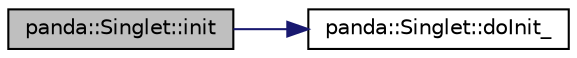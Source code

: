 digraph G
{
  edge [fontname="Helvetica",fontsize="10",labelfontname="Helvetica",labelfontsize="10"];
  node [fontname="Helvetica",fontsize="10",shape=record];
  rankdir=LR;
  Node1 [label="panda::Singlet::init",height=0.2,width=0.4,color="black", fillcolor="grey75", style="filled" fontcolor="black"];
  Node1 -> Node2 [color="midnightblue",fontsize="10",style="solid"];
  Node2 [label="panda::Singlet::doInit_",height=0.2,width=0.4,color="black", fillcolor="white", style="filled",URL="$classpanda_1_1Singlet.html#af5afe7bf7b223c51d1763953ac24d261"];
}
